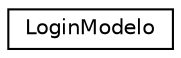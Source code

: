 digraph "Representación gráfica de la clase"
{
  edge [fontname="Helvetica",fontsize="10",labelfontname="Helvetica",labelfontsize="10"];
  node [fontname="Helvetica",fontsize="10",shape=record];
  rankdir="LR";
  Node0 [label="LoginModelo",height=0.2,width=0.4,color="black", fillcolor="white", style="filled",URL="$classLoginModelo.html"];
}
